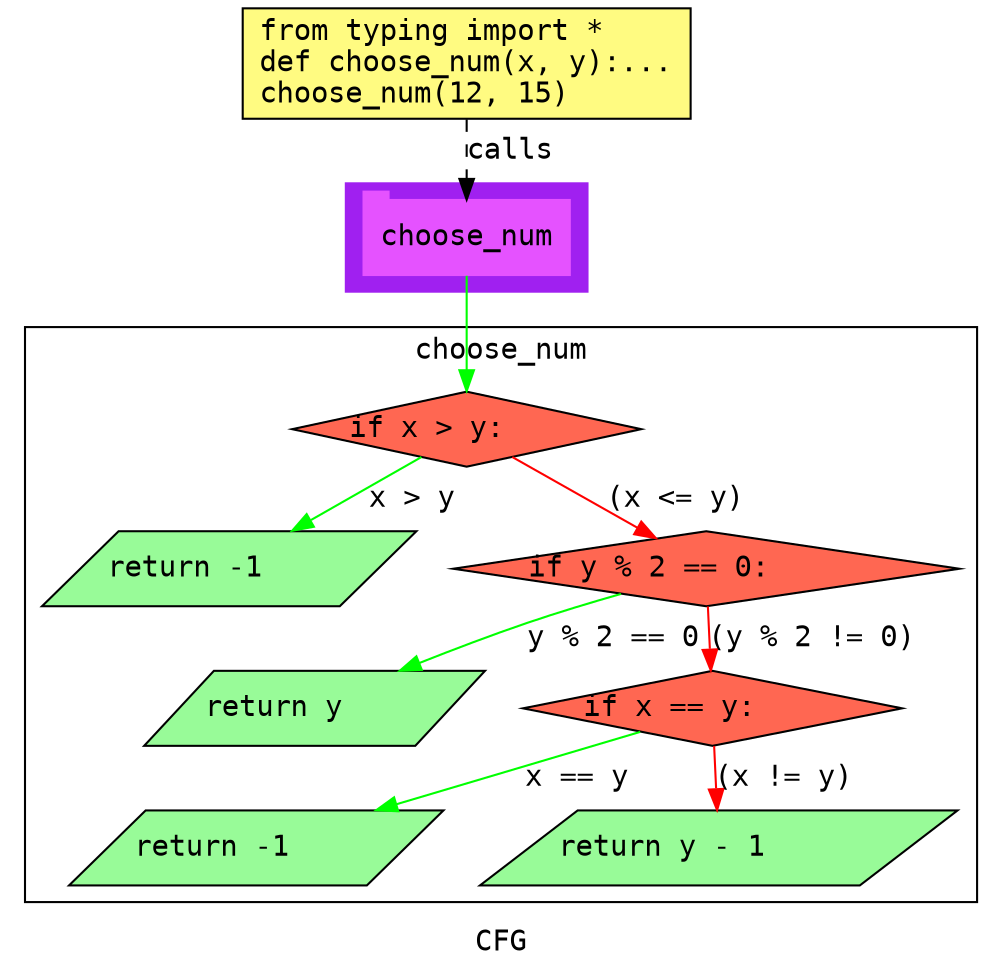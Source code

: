 digraph cluster388CFG {
	graph [bb="0,0,466,460",
		compound=True,
		fontname="DejaVu Sans Mono",
		label=CFG,
		lheight=0.21,
		lp="233,11.5",
		lwidth=0.35,
		pack=False,
		rankdir=TB,
		ranksep=0.02
	];
	node [fontname="DejaVu Sans Mono",
		label="\N"
	];
	edge [fontname="DejaVu Sans Mono"];
	subgraph cluster_1 {
		graph [bb="157,324,273,376",
			color=purple,
			compound=true,
			fontname="DejaVu Sans Mono",
			label="",
			rankdir=TB,
			ranksep=0.02,
			shape=tab,
			style=filled
		];
		node [fontname="DejaVu Sans Mono"];
		edge [fontname="DejaVu Sans Mono"];
		15	[color="#E552FF",
			height=0.5,
			label=choose_num,
			linenum="[11]",
			pos="215,350",
			shape=tab,
			style=filled,
			width=1.375];
	}
	subgraph cluster4choose_num {
		graph [bb="8,31,458,307",
			compound=True,
			fontname="DejaVu Sans Mono",
			label=choose_num,
			lheight=0.21,
			lp="233,295.5",
			lwidth=1.15,
			pack=False,
			rankdir=TB,
			ranksep=0.02
		];
		node [fontname="DejaVu Sans Mono"];
		edge [fontname="DejaVu Sans Mono"];
		3	[fillcolor="#FF6752",
			height=0.5,
			label="if x > y:\l",
			linenum="[3]",
			pos="215,258",
			shape=diamond,
			style="filled,solid",
			width=2.3234];
		4	[fillcolor="#98fb98",
			height=0.5,
			label="return -1\l",
			linenum="[4]",
			pos="103,191",
			shape=parallelogram,
			style="filled,solid",
			width=2.4088];
		3 -> 4	[color=green,
			label="x > y",
			lp="190,224.5",
			pos="e,132.57,209.16 193.41,244.47 178.68,235.92 158.78,224.37 141.39,214.28"];
		5	[fillcolor="#FF6752",
			height=0.5,
			label="if y % 2 == 0:\l",
			linenum="[5]",
			pos="329,191",
			shape=diamond,
			style="filled,solid",
			width=3.3702];
		3 -> 5	[color=red,
			label="(x <= y)",
			lp="315.5,224.5",
			pos="e,305.01,205.68 236.71,244.62 253.55,235.02 277.17,221.55 296.3,210.64"];
		7	[fillcolor="#98fb98",
			height=0.5,
			label="return y\l",
			linenum="[6]",
			pos="147,124",
			shape=parallelogram,
			style="filled,solid",
			width=2.1971];
		5 -> 7	[color=green,
			label="y % 2 == 0",
			lp="285.5,157.5",
			pos="e,185.81,142.1 288.08,178.91 274.01,174.84 258.22,170.01 244,165 227.92,159.34 210.64,152.47 195.18,146.04"];
		8	[fillcolor="#FF6752",
			height=0.5,
			label="if x == y:\l",
			linenum="[7]",
			pos="335,124",
			shape=diamond,
			style="filled,solid",
			width=2.5277];
		5 -> 8	[color=red,
			label="(y % 2 != 0)",
			lp="382,157.5",
			pos="e,333.45,141.74 330.58,172.92 331.17,166.45 331.87,158.92 332.53,151.77"];
		10	[fillcolor="#98fb98",
			height=0.5,
			label="return -1\l",
			linenum="[8]",
			pos="123,57",
			shape=parallelogram,
			style="filled,solid",
			width=2.4088];
		8 -> 10	[color=green,
			label="x == y",
			lp="272,90.5",
			pos="e,178.48,75.01 300.94,112.56 270.64,103.27 225.49,89.424 188.26,78.008"];
		11	[fillcolor="#98fb98",
			height=0.5,
			label="return y - 1\l",
			linenum="[9]",
			pos="338,57",
			shape=parallelogram,
			style="filled,solid",
			width=3.0706];
		8 -> 11	[color=red,
			label="(x != y)",
			lp="369.5,90.5",
			pos="e,337.21,75.19 335.79,105.92 336.08,99.702 336.41,92.5 336.73,85.6"];
	}
	1	[fillcolor="#FFFB81",
		height=0.73611,
		label="from typing import *\ldef choose_num(x, y):...\lchoose_num(12, 15)\l",
		linenum="[1]",
		pos="215,433.5",
		shape=rectangle,
		style="filled,solid",
		width=2.9861];
	1 -> 15	[label=calls,
		lp="236,391.5",
		pos="e,215,368.13 215,406.71 215,397.66 215,387.47 215,378.3",
		style=dashed];
	15 -> 3	[color=green,
		pos="e,215,276.3 215,331.65 215,318.82 215,301.11 215,286.38"];
}
